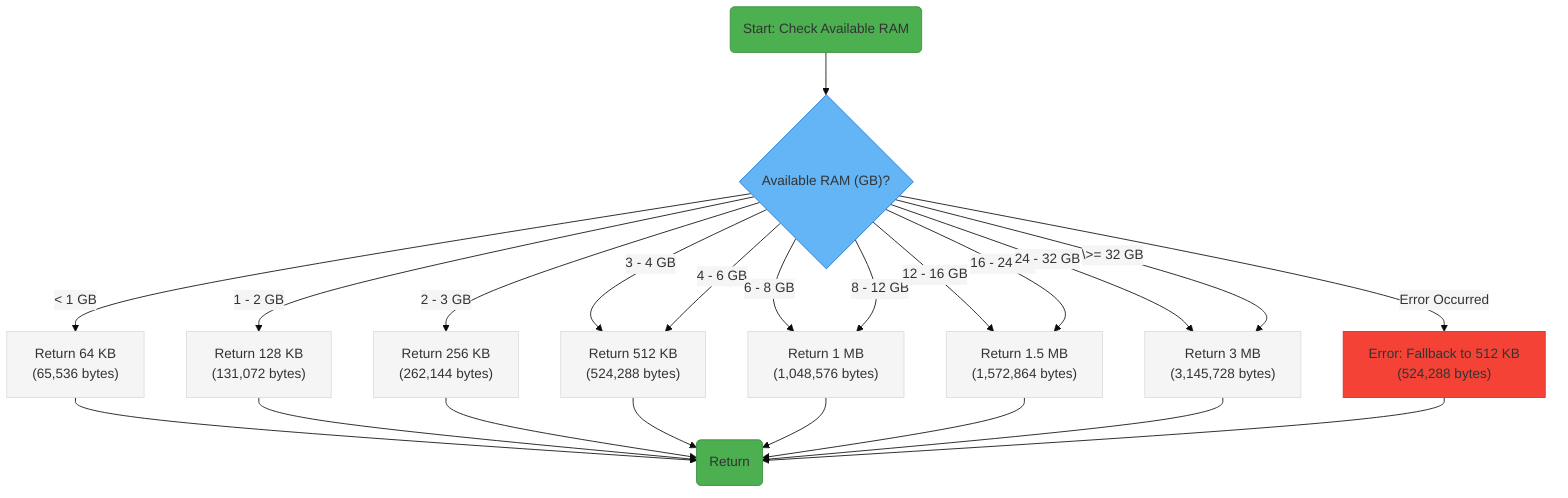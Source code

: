 %% specs/diagrams/block_size.mmd
%%{init: {'theme': 'base', 'themeVariables': {'primaryColor': '#F5F5F5'}}}%%
flowchart TD
    A("Start: Check Available RAM")
    B{"Available RAM (GB)?"}
    C["Return 64 KB<br>(65,536 bytes)"]
    D["Return 128 KB<br>(131,072 bytes)"]
    E["Return 256 KB<br>(262,144 bytes)"]
    F["Return 512 KB<br>(524,288 bytes)"]
    G["Return 1 MB<br>(1,048,576 bytes)"]
    H["Return 1.5 MB<br>(1,572,864 bytes)"]
    I["Return 3 MB<br>(3,145,728 bytes)"]
    J["Error: Fallback to 512 KB<br>(524,288 bytes)"]
    K("Return")

    A --> B
    B -->|"< 1 GB"| C
    B -->|"1 - 2 GB"| D
    B -->|"2 - 3 GB"| E
    B -->|"3 - 4 GB"| F
    B -->|"4 - 6 GB"| F
    B -->|"6 - 8 GB"| G
    B -->|"8 - 12 GB"| G
    B -->|"12 - 16 GB"| H
    B -->|"16 - 24 GB"| H
    B -->|"24 - 32 GB"| I
    B -->|"\>= 32 GB"| I
    B -->|"Error Occurred"| J
    C --> K
    D --> K
    E --> K
    F --> K
    G --> K
    H --> K
    I --> K
    J --> K

    style A fill:#4CAF50,stroke:#388E3C
    style B fill:#64B5F6,stroke:#1976D2
    style J fill:#F44336,stroke:#D32F2F
    style K fill:#4CAF50,stroke:#388E3C